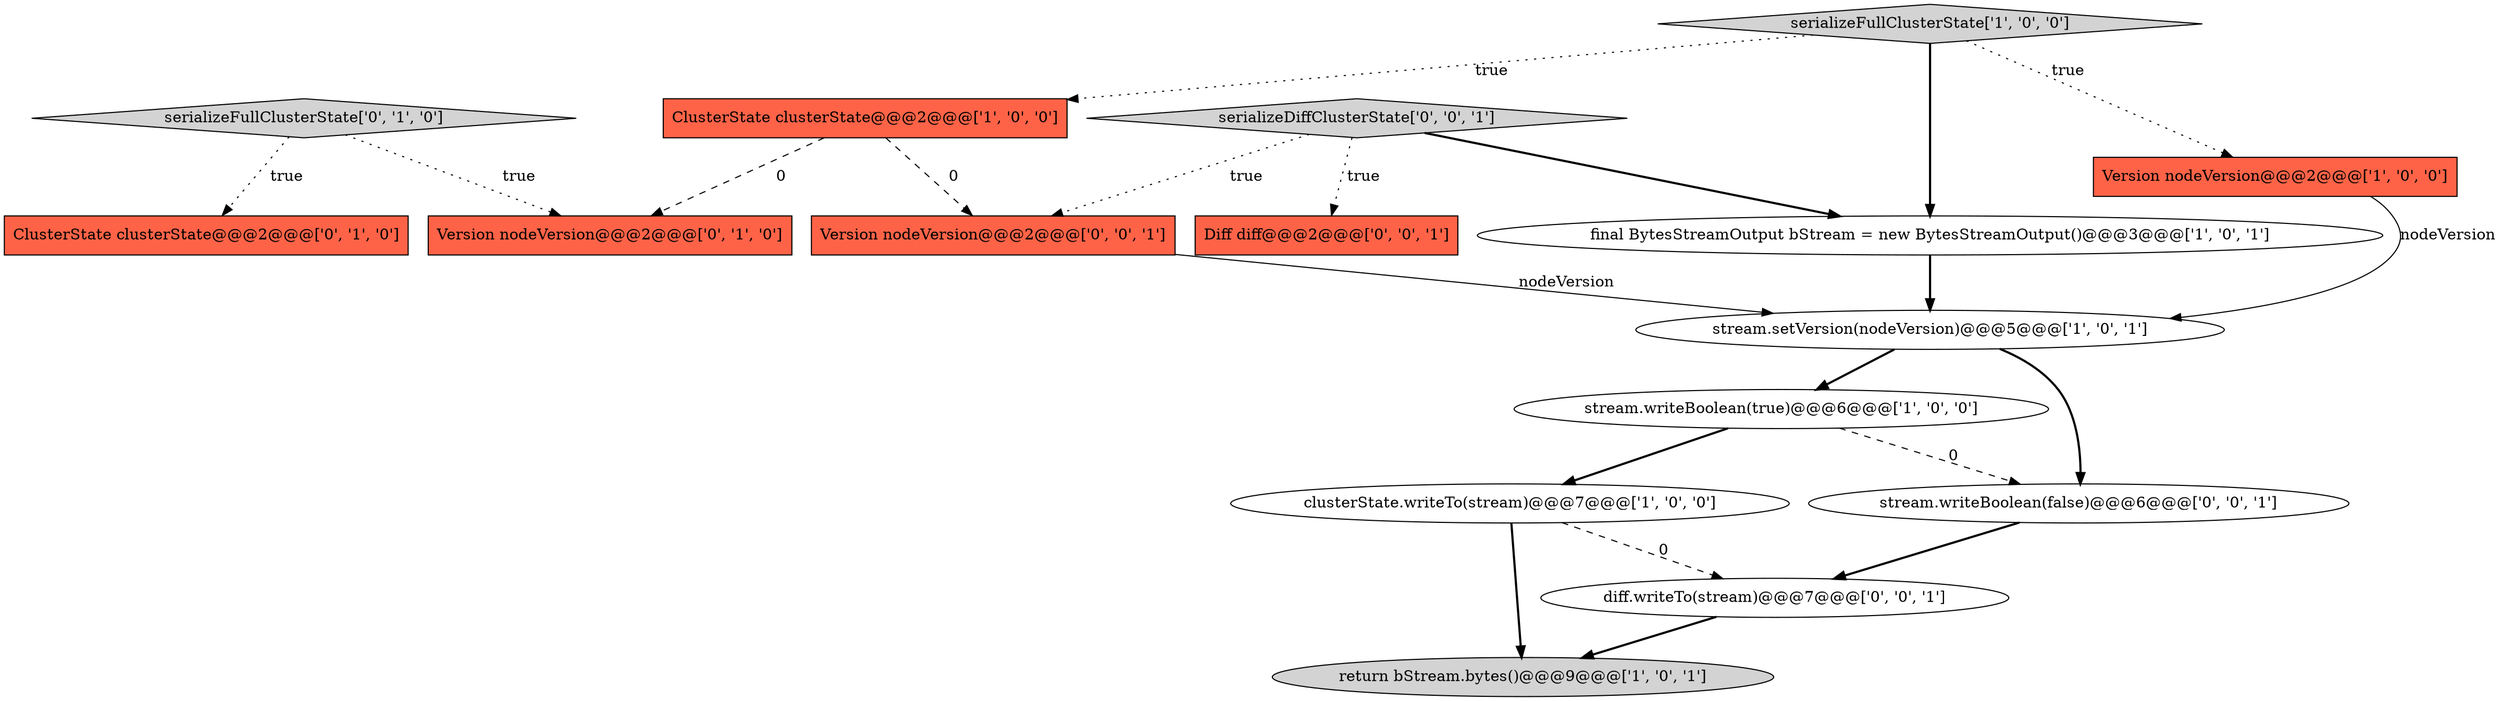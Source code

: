 digraph {
8 [style = filled, label = "ClusterState clusterState@@@2@@@['0', '1', '0']", fillcolor = tomato, shape = box image = "AAA0AAABBB2BBB"];
7 [style = filled, label = "stream.setVersion(nodeVersion)@@@5@@@['1', '0', '1']", fillcolor = white, shape = ellipse image = "AAA0AAABBB1BBB"];
0 [style = filled, label = "return bStream.bytes()@@@9@@@['1', '0', '1']", fillcolor = lightgray, shape = ellipse image = "AAA0AAABBB1BBB"];
5 [style = filled, label = "clusterState.writeTo(stream)@@@7@@@['1', '0', '0']", fillcolor = white, shape = ellipse image = "AAA0AAABBB1BBB"];
10 [style = filled, label = "serializeFullClusterState['0', '1', '0']", fillcolor = lightgray, shape = diamond image = "AAA0AAABBB2BBB"];
6 [style = filled, label = "stream.writeBoolean(true)@@@6@@@['1', '0', '0']", fillcolor = white, shape = ellipse image = "AAA0AAABBB1BBB"];
12 [style = filled, label = "serializeDiffClusterState['0', '0', '1']", fillcolor = lightgray, shape = diamond image = "AAA0AAABBB3BBB"];
14 [style = filled, label = "Version nodeVersion@@@2@@@['0', '0', '1']", fillcolor = tomato, shape = box image = "AAA0AAABBB3BBB"];
2 [style = filled, label = "final BytesStreamOutput bStream = new BytesStreamOutput()@@@3@@@['1', '0', '1']", fillcolor = white, shape = ellipse image = "AAA0AAABBB1BBB"];
3 [style = filled, label = "ClusterState clusterState@@@2@@@['1', '0', '0']", fillcolor = tomato, shape = box image = "AAA1AAABBB1BBB"];
15 [style = filled, label = "diff.writeTo(stream)@@@7@@@['0', '0', '1']", fillcolor = white, shape = ellipse image = "AAA0AAABBB3BBB"];
4 [style = filled, label = "serializeFullClusterState['1', '0', '0']", fillcolor = lightgray, shape = diamond image = "AAA0AAABBB1BBB"];
1 [style = filled, label = "Version nodeVersion@@@2@@@['1', '0', '0']", fillcolor = tomato, shape = box image = "AAA0AAABBB1BBB"];
9 [style = filled, label = "Version nodeVersion@@@2@@@['0', '1', '0']", fillcolor = tomato, shape = box image = "AAA1AAABBB2BBB"];
13 [style = filled, label = "Diff diff@@@2@@@['0', '0', '1']", fillcolor = tomato, shape = box image = "AAA0AAABBB3BBB"];
11 [style = filled, label = "stream.writeBoolean(false)@@@6@@@['0', '0', '1']", fillcolor = white, shape = ellipse image = "AAA0AAABBB3BBB"];
10->8 [style = dotted, label="true"];
7->11 [style = bold, label=""];
4->1 [style = dotted, label="true"];
14->7 [style = solid, label="nodeVersion"];
6->11 [style = dashed, label="0"];
4->2 [style = bold, label=""];
10->9 [style = dotted, label="true"];
11->15 [style = bold, label=""];
12->14 [style = dotted, label="true"];
6->5 [style = bold, label=""];
12->2 [style = bold, label=""];
1->7 [style = solid, label="nodeVersion"];
12->13 [style = dotted, label="true"];
4->3 [style = dotted, label="true"];
5->0 [style = bold, label=""];
3->9 [style = dashed, label="0"];
15->0 [style = bold, label=""];
7->6 [style = bold, label=""];
2->7 [style = bold, label=""];
3->14 [style = dashed, label="0"];
5->15 [style = dashed, label="0"];
}
